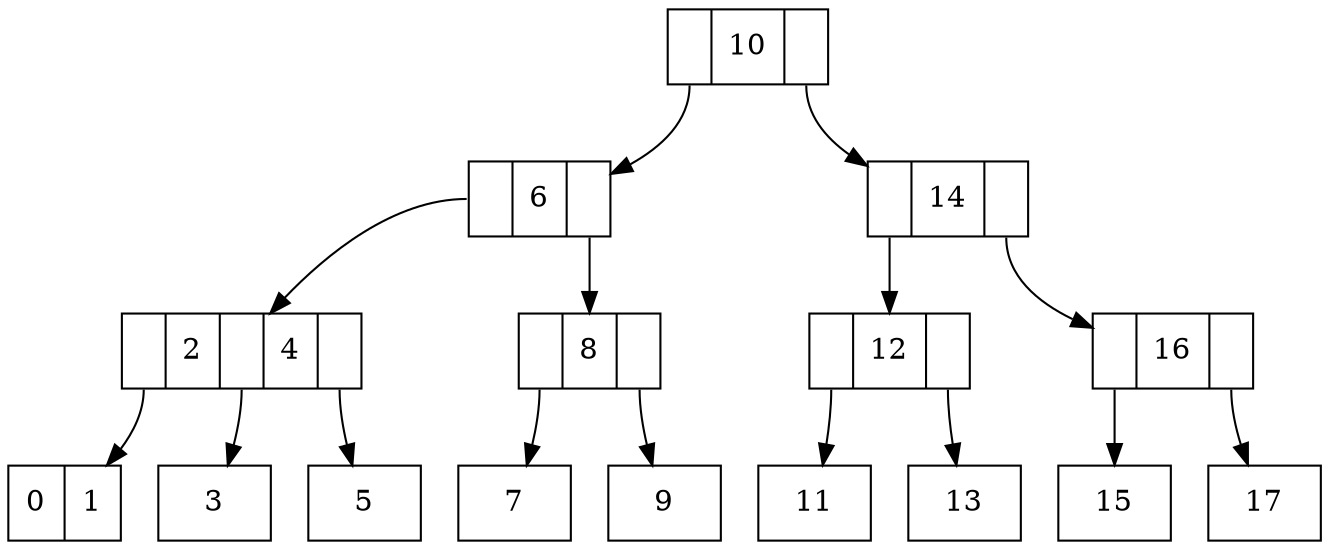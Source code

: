 digraph arbol { 
node[shape=record]R10[label="<C1>|10|<C2>"];
R6[label="<C1>|6|<C2>"];
R2[label="<C1>|2|<C2>|4|<C3>"];
R0[label="0|1"];
R3[label="3"];
R5[label="5"];
R8[label="<C1>|8|<C2>"];
R7[label="7"];
R9[label="9"];
R14[label="<C1>|14|<C2>"];
R12[label="<C1>|12|<C2>"];
R11[label="11"];
R13[label="13"];
R16[label="<C1>|16|<C2>"];
R15[label="15"];
R17[label="17"];
R10:C1 -> R6;
R6:C1 -> R2;
R2:C1 -> R0;
R2:C2 -> R3;
R2:C3 -> R5;
R6:C2 -> R8;
R8:C1 -> R7;
R8:C2 -> R9;
R10:C2 -> R14;
R14:C1 -> R12;
R12:C1 -> R11;
R12:C2 -> R13;
R14:C2 -> R16;
R16:C1 -> R15;
R16:C2 -> R17;
}